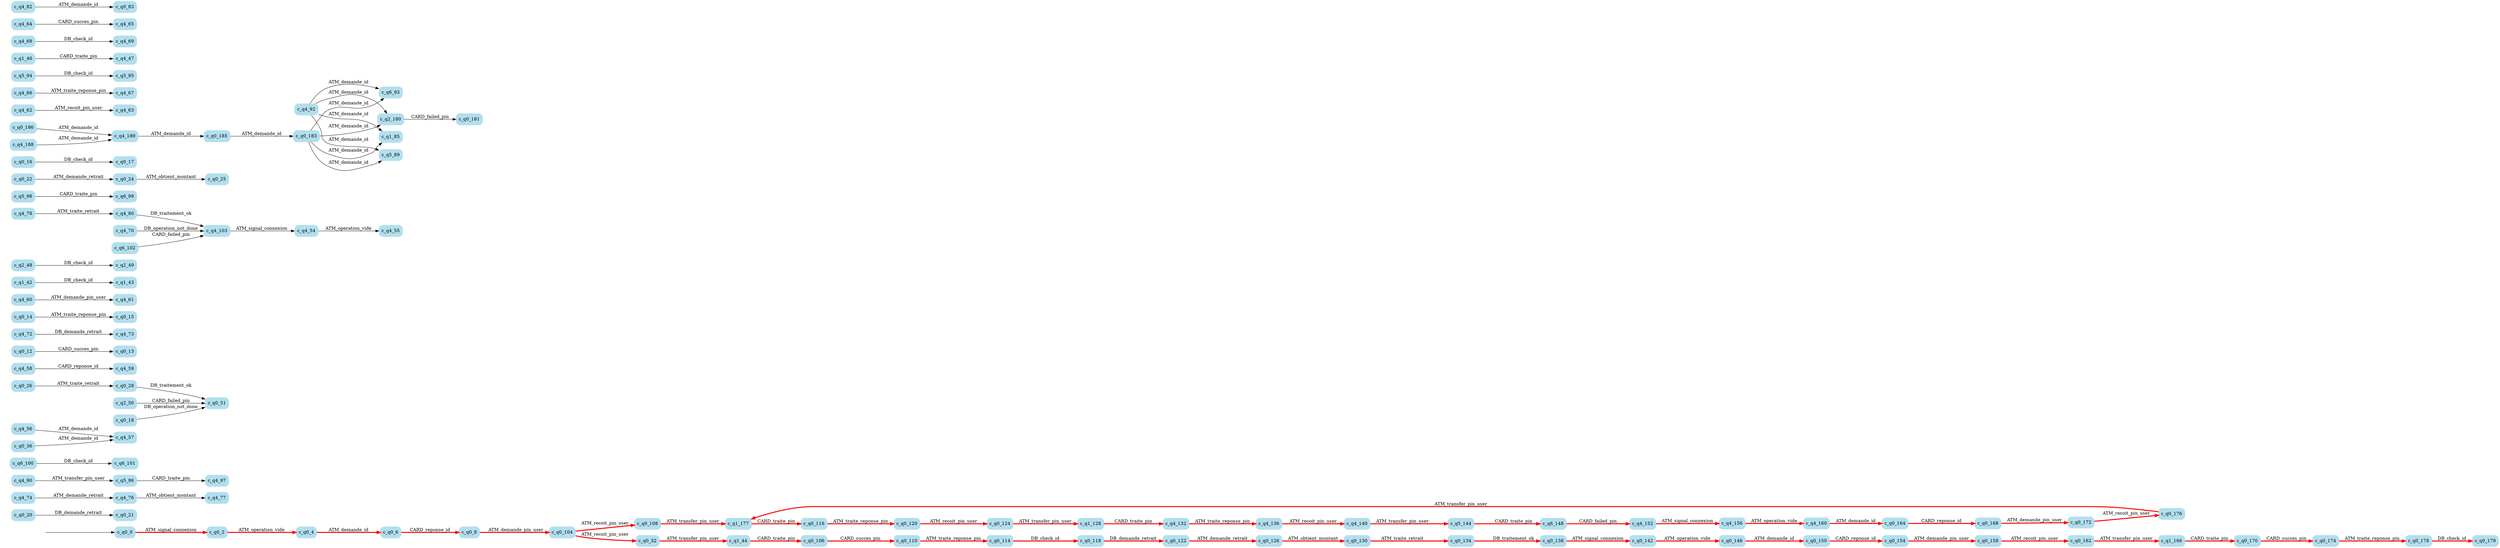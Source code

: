 digraph G {

	rankdir = LR;

	start_c_q0_0[style=invisible];

	node[shape=box, style="rounded, filled", color=lightblue2];

	c_q0_20[label="c_q0_20"];
	c_q0_118[label="c_q0_118"];
	c_q0_164[label="c_q0_164"];
	c_q4_77[label="c_q4_77"];
	c_q4_90[label="c_q4_90"];
	c_q0_8[label="c_q0_8"];
	c_q6_101[label="c_q6_101"];
	c_q4_160[label="c_q4_160"];
	c_q4_57[label="c_q4_57"];
	c_q0_51[label="c_q0_51"];
	c_q0_26[label="c_q0_26"];
	c_q0_124[label="c_q0_124"];
	c_q0_6[label="c_q0_6"];
	c_q0_126[label="c_q0_126"];
	c_q4_58[label="c_q4_58"];
	c_q5_144[label="c_q5_144"];
	c_q0_13[label="c_q0_13"];
	c_q4_73[label="c_q4_73"];
	c_q0_14[label="c_q0_14"];
	c_q0_28[label="c_q0_28"];
	c_q4_61[label="c_q4_61"];
	c_q4_152[label="c_q4_152"];
	c_q1_42[label="c_q1_42"];
	c_q2_49[label="c_q2_49"];
	c_q4_78[label="c_q4_78"];
	c_q5_98[label="c_q5_98"];
	c_q0_162[label="c_q0_162"];
	c_q0_25[label="c_q0_25"];
	c_q0_104[label="c_q0_104"];
	c_q0_174[label="c_q0_174"];
	c_q0_17[label="c_q0_17"];
	c_q0_110[label="c_q0_110"];
	c_q0_170[label="c_q0_170"];
	c_q6_93[label="c_q6_93"];
	c_q4_74[label="c_q4_74"];
	c_q0_154[label="c_q0_154"];
	c_q2_50[label="c_q2_50"];
	c_q4_72[label="c_q4_72"];
	c_q4_80[label="c_q4_80"];
	c_q4_54[label="c_q4_54"];
	c_q0_178[label="c_q0_178"];
	c_q6_99[label="c_q6_99"];
	c_q4_63[label="c_q4_63"];
	c_q4_67[label="c_q4_67"];
	c_q5_94[label="c_q5_94"];
	c_q4_103[label="c_q4_103"];
	c_q0_134[label="c_q0_134"];
	c_q4_59[label="c_q4_59"];
	c_q4_70[label="c_q4_70"];
	c_q0_185[label="c_q0_185"];
	c_q0_22[label="c_q0_22"];
	c_q4_47[label="c_q4_47"];
	c_q0_2[label="c_q0_2"];
	c_q0_130[label="c_q0_130"];
	c_q4_69[label="c_q4_69"];
	c_q4_97[label="c_q4_97"];
	c_q0_18[label="c_q0_18"];
	c_q1_44[label="c_q1_44"];
	c_q0_158[label="c_q0_158"];
	c_q0_21[label="c_q0_21"];
	c_q0_106[label="c_q0_106"];
	c_q6_100[label="c_q6_100"];
	c_q0_116[label="c_q0_116"];
	c_q0_15[label="c_q0_15"];
	c_q4_60[label="c_q4_60"];
	c_q0_142[label="c_q0_142"];
	c_q0_0[label="c_q0_0"];
	c_q4_156[label="c_q4_156"];
	c_q0_120[label="c_q0_120"];
	c_q2_48[label="c_q2_48"];
	c_q4_189[label="c_q4_189"];
	c_q0_176[label="c_q0_176"];
	c_q4_92[label="c_q4_92"];
	c_q0_138[label="c_q0_138"];
	c_q1_43[label="c_q1_43"];
	c_q6_148[label="c_q6_148"];
	c_q4_64[label="c_q4_64"];
	c_q0_179[label="c_q0_179"];
	c_q0_183[label="c_q0_183"];
	c_q5_89[label="c_q5_89"];
	c_q4_82[label="c_q4_82"];
	c_q0_108[label="c_q0_108"];
	c_q0_16[label="c_q0_16"];
	c_q4_56[label="c_q4_56"];
	c_q1_177[label="c_q1_177"];
	c_q0_32[label="c_q0_32"];
	c_q5_96[label="c_q5_96"];
	c_q0_122[label="c_q0_122"];
	c_q0_24[label="c_q0_24"];
	c_q4_68[label="c_q4_68"];
	c_q4_65[label="c_q4_65"];
	c_q1_166[label="c_q1_166"];
	c_q4_136[label="c_q4_136"];
	c_q5_95[label="c_q5_95"];
	c_q1_46[label="c_q1_46"];
	c_q0_181[label="c_q0_181"];
	c_q0_150[label="c_q0_150"];
	c_q4_66[label="c_q4_66"];
	c_q1_128[label="c_q1_128"];
	c_q0_4[label="c_q0_4"];
	c_q4_62[label="c_q4_62"];
	c_q0_114[label="c_q0_114"];
	c_q0_168[label="c_q0_168"];
	c_q0_36[label="c_q0_36"];
	c_q4_76[label="c_q4_76"];
	c_q4_55[label="c_q4_55"];
	c_q0_172[label="c_q0_172"];
	c_q6_102[label="c_q6_102"];
	c_q1_85[label="c_q1_85"];
	c_q4_132[label="c_q4_132"];
	c_q2_180[label="c_q2_180"];
	c_q0_83[label="c_q0_83"];
	c_q0_146[label="c_q0_146"];
	c_q0_12[label="c_q0_12"];
	c_q0_186[label="c_q0_186"];
	c_q4_140[label="c_q4_140"];
	c_q4_188[label="c_q4_188"];

	start_c_q0_0 -> c_q0_0;
	c_q0_0 -> c_q0_2[label="ATM_signal_connexion", penwidth=3, color=red];
	c_q0_2 -> c_q0_4[label="ATM_operation_vide", penwidth=3, color=red];
	c_q0_4 -> c_q0_6[label="ATM_demande_id", penwidth=3, color=red];
	c_q0_6 -> c_q0_8[label="CARD_reponse_id", penwidth=3, color=red];
	c_q0_8 -> c_q0_104[label="ATM_demande_pin_user", penwidth=3, color=red];
	c_q0_104 -> c_q0_32[label="ATM_recoit_pin_user", penwidth=3, color=red];
	c_q0_12 -> c_q0_13[label="CARD_succes_pin"];
	c_q0_14 -> c_q0_15[label="ATM_traite_reponse_pin"];
	c_q0_16 -> c_q0_17[label="DB_check_id"];
	c_q0_18 -> c_q0_51[label="DB_operation_not_done"];
	c_q0_20 -> c_q0_21[label="DB_demande_retrait"];
	c_q0_22 -> c_q0_24[label="ATM_demande_retrait"];
	c_q0_24 -> c_q0_25[label="ATM_obtient_montant"];
	c_q0_26 -> c_q0_28[label="ATM_traite_retrait"];
	c_q0_28 -> c_q0_51[label="DB_traitement_ok"];
	c_q0_183 -> c_q1_85[label="ATM_demande_id"];
	c_q0_32 -> c_q1_44[label="ATM_transfer_pin_user", penwidth=3, color=red];
	c_q0_183 -> c_q2_180[label="ATM_demande_id"];
	c_q0_36 -> c_q4_57[label="ATM_demande_id"];
	c_q0_183 -> c_q5_89[label="ATM_demande_id"];
	c_q0_183 -> c_q6_93[label="ATM_demande_id"];
	c_q1_42 -> c_q1_43[label="DB_check_id"];
	c_q1_44 -> c_q0_106[label="CARD_traite_pin", penwidth=3, color=red];
	c_q1_46 -> c_q4_47[label="CARD_traite_pin"];
	c_q2_48 -> c_q2_49[label="DB_check_id"];
	c_q2_50 -> c_q0_51[label="CARD_failed_pin"];
	c_q4_103 -> c_q4_54[label="ATM_signal_connexion"];
	c_q4_54 -> c_q4_55[label="ATM_operation_vide"];
	c_q4_56 -> c_q4_57[label="ATM_demande_id"];
	c_q4_58 -> c_q4_59[label="CARD_reponse_id"];
	c_q4_60 -> c_q4_61[label="ATM_demande_pin_user"];
	c_q4_62 -> c_q4_63[label="ATM_recoit_pin_user"];
	c_q4_64 -> c_q4_65[label="CARD_succes_pin"];
	c_q4_66 -> c_q4_67[label="ATM_traite_reponse_pin"];
	c_q4_68 -> c_q4_69[label="DB_check_id"];
	c_q4_70 -> c_q4_103[label="DB_operation_not_done"];
	c_q4_72 -> c_q4_73[label="DB_demande_retrait"];
	c_q4_74 -> c_q4_76[label="ATM_demande_retrait"];
	c_q4_76 -> c_q4_77[label="ATM_obtient_montant"];
	c_q4_78 -> c_q4_80[label="ATM_traite_retrait"];
	c_q4_80 -> c_q4_103[label="DB_traitement_ok"];
	c_q4_82 -> c_q0_83[label="ATM_demande_id"];
	c_q4_92 -> c_q1_85[label="ATM_demande_id"];
	c_q4_92 -> c_q2_180[label="ATM_demande_id"];
	c_q4_92 -> c_q5_89[label="ATM_demande_id"];
	c_q4_90 -> c_q5_96[label="ATM_transfer_pin_user"];
	c_q4_92 -> c_q6_93[label="ATM_demande_id"];
	c_q5_94 -> c_q5_95[label="DB_check_id"];
	c_q5_96 -> c_q4_97[label="CARD_traite_pin"];
	c_q5_98 -> c_q6_99[label="CARD_traite_pin"];
	c_q6_100 -> c_q6_101[label="DB_check_id"];
	c_q6_102 -> c_q4_103[label="CARD_failed_pin"];
	c_q0_104 -> c_q0_108[label="ATM_recoit_pin_user", penwidth=3, color=red];
	c_q0_106 -> c_q0_110[label="CARD_succes_pin", penwidth=3, color=red];
	c_q0_108 -> c_q1_177[label="ATM_transfer_pin_user", penwidth=3, color=red];
	c_q0_110 -> c_q0_114[label="ATM_traite_reponse_pin", penwidth=3, color=red];
	c_q1_177 -> c_q0_116[label="CARD_traite_pin", penwidth=3, color=red];
	c_q0_114 -> c_q0_118[label="DB_check_id", penwidth=3, color=red];
	c_q0_116 -> c_q0_120[label="ATM_traite_reponse_pin", penwidth=3, color=red];
	c_q0_118 -> c_q0_122[label="DB_demande_retrait", penwidth=3, color=red];
	c_q0_120 -> c_q0_124[label="ATM_recoit_pin_user", penwidth=3, color=red];
	c_q0_122 -> c_q0_126[label="ATM_demande_retrait", penwidth=3, color=red];
	c_q0_124 -> c_q1_128[label="ATM_transfer_pin_user", penwidth=3, color=red];
	c_q0_126 -> c_q0_130[label="ATM_obtient_montant", penwidth=3, color=red];
	c_q1_128 -> c_q4_132[label="CARD_traite_pin", penwidth=3, color=red];
	c_q0_130 -> c_q0_134[label="ATM_traite_retrait", penwidth=3, color=red];
	c_q4_132 -> c_q4_136[label="ATM_traite_reponse_pin", penwidth=3, color=red];
	c_q0_134 -> c_q0_138[label="DB_traitement_ok", penwidth=3, color=red];
	c_q4_136 -> c_q4_140[label="ATM_recoit_pin_user", penwidth=3, color=red];
	c_q0_138 -> c_q0_142[label="ATM_signal_connexion", penwidth=3, color=red];
	c_q4_140 -> c_q5_144[label="ATM_transfer_pin_user", penwidth=3, color=red];
	c_q0_142 -> c_q0_146[label="ATM_operation_vide", penwidth=3, color=red];
	c_q5_144 -> c_q6_148[label="CARD_traite_pin", penwidth=3, color=red];
	c_q0_146 -> c_q0_150[label="ATM_demande_id", penwidth=3, color=red];
	c_q6_148 -> c_q4_152[label="CARD_failed_pin", penwidth=3, color=red];
	c_q0_150 -> c_q0_154[label="CARD_reponse_id", penwidth=3, color=red];
	c_q4_152 -> c_q4_156[label="ATM_signal_connexion", penwidth=3, color=red];
	c_q0_154 -> c_q0_158[label="ATM_demande_pin_user", penwidth=3, color=red];
	c_q4_156 -> c_q4_160[label="ATM_operation_vide", penwidth=3, color=red];
	c_q0_158 -> c_q0_162[label="ATM_recoit_pin_user", penwidth=3, color=red];
	c_q4_160 -> c_q0_164[label="ATM_demande_id", penwidth=3, color=red];
	c_q0_162 -> c_q1_166[label="ATM_transfer_pin_user", penwidth=3, color=red];
	c_q0_164 -> c_q0_168[label="CARD_reponse_id", penwidth=3, color=red];
	c_q1_166 -> c_q0_170[label="CARD_traite_pin", penwidth=3, color=red];
	c_q0_168 -> c_q0_172[label="ATM_demande_pin_user", penwidth=3, color=red];
	c_q0_170 -> c_q0_174[label="CARD_succes_pin", penwidth=3, color=red];
	c_q0_172 -> c_q0_176[label="ATM_recoit_pin_user", penwidth=3, color=red];
	c_q0_174 -> c_q0_178[label="ATM_traite_reponse_pin", penwidth=3, color=red];
	c_q0_176 -> c_q1_177[label="ATM_transfer_pin_user", penwidth=3, color=red];
	c_q0_178 -> c_q0_179[label="DB_check_id", penwidth=3, color=red];
	c_q2_180 -> c_q0_181[label="CARD_failed_pin"];
	c_q0_185 -> c_q0_183[label="ATM_demande_id"];
	c_q4_189 -> c_q0_185[label="ATM_demande_id"];
	c_q0_186 -> c_q4_189[label="ATM_demande_id"];
	c_q4_188 -> c_q4_189[label="ATM_demande_id"];

}